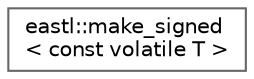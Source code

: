 digraph "类继承关系图"
{
 // LATEX_PDF_SIZE
  bgcolor="transparent";
  edge [fontname=Helvetica,fontsize=10,labelfontname=Helvetica,labelfontsize=10];
  node [fontname=Helvetica,fontsize=10,shape=box,height=0.2,width=0.4];
  rankdir="LR";
  Node0 [id="Node000000",label="eastl::make_signed\l\< const volatile T \>",height=0.2,width=0.4,color="grey40", fillcolor="white", style="filled",URL="$structeastl_1_1make__signed_3_01const_01volatile_01_t_01_4.html",tooltip=" "];
}
